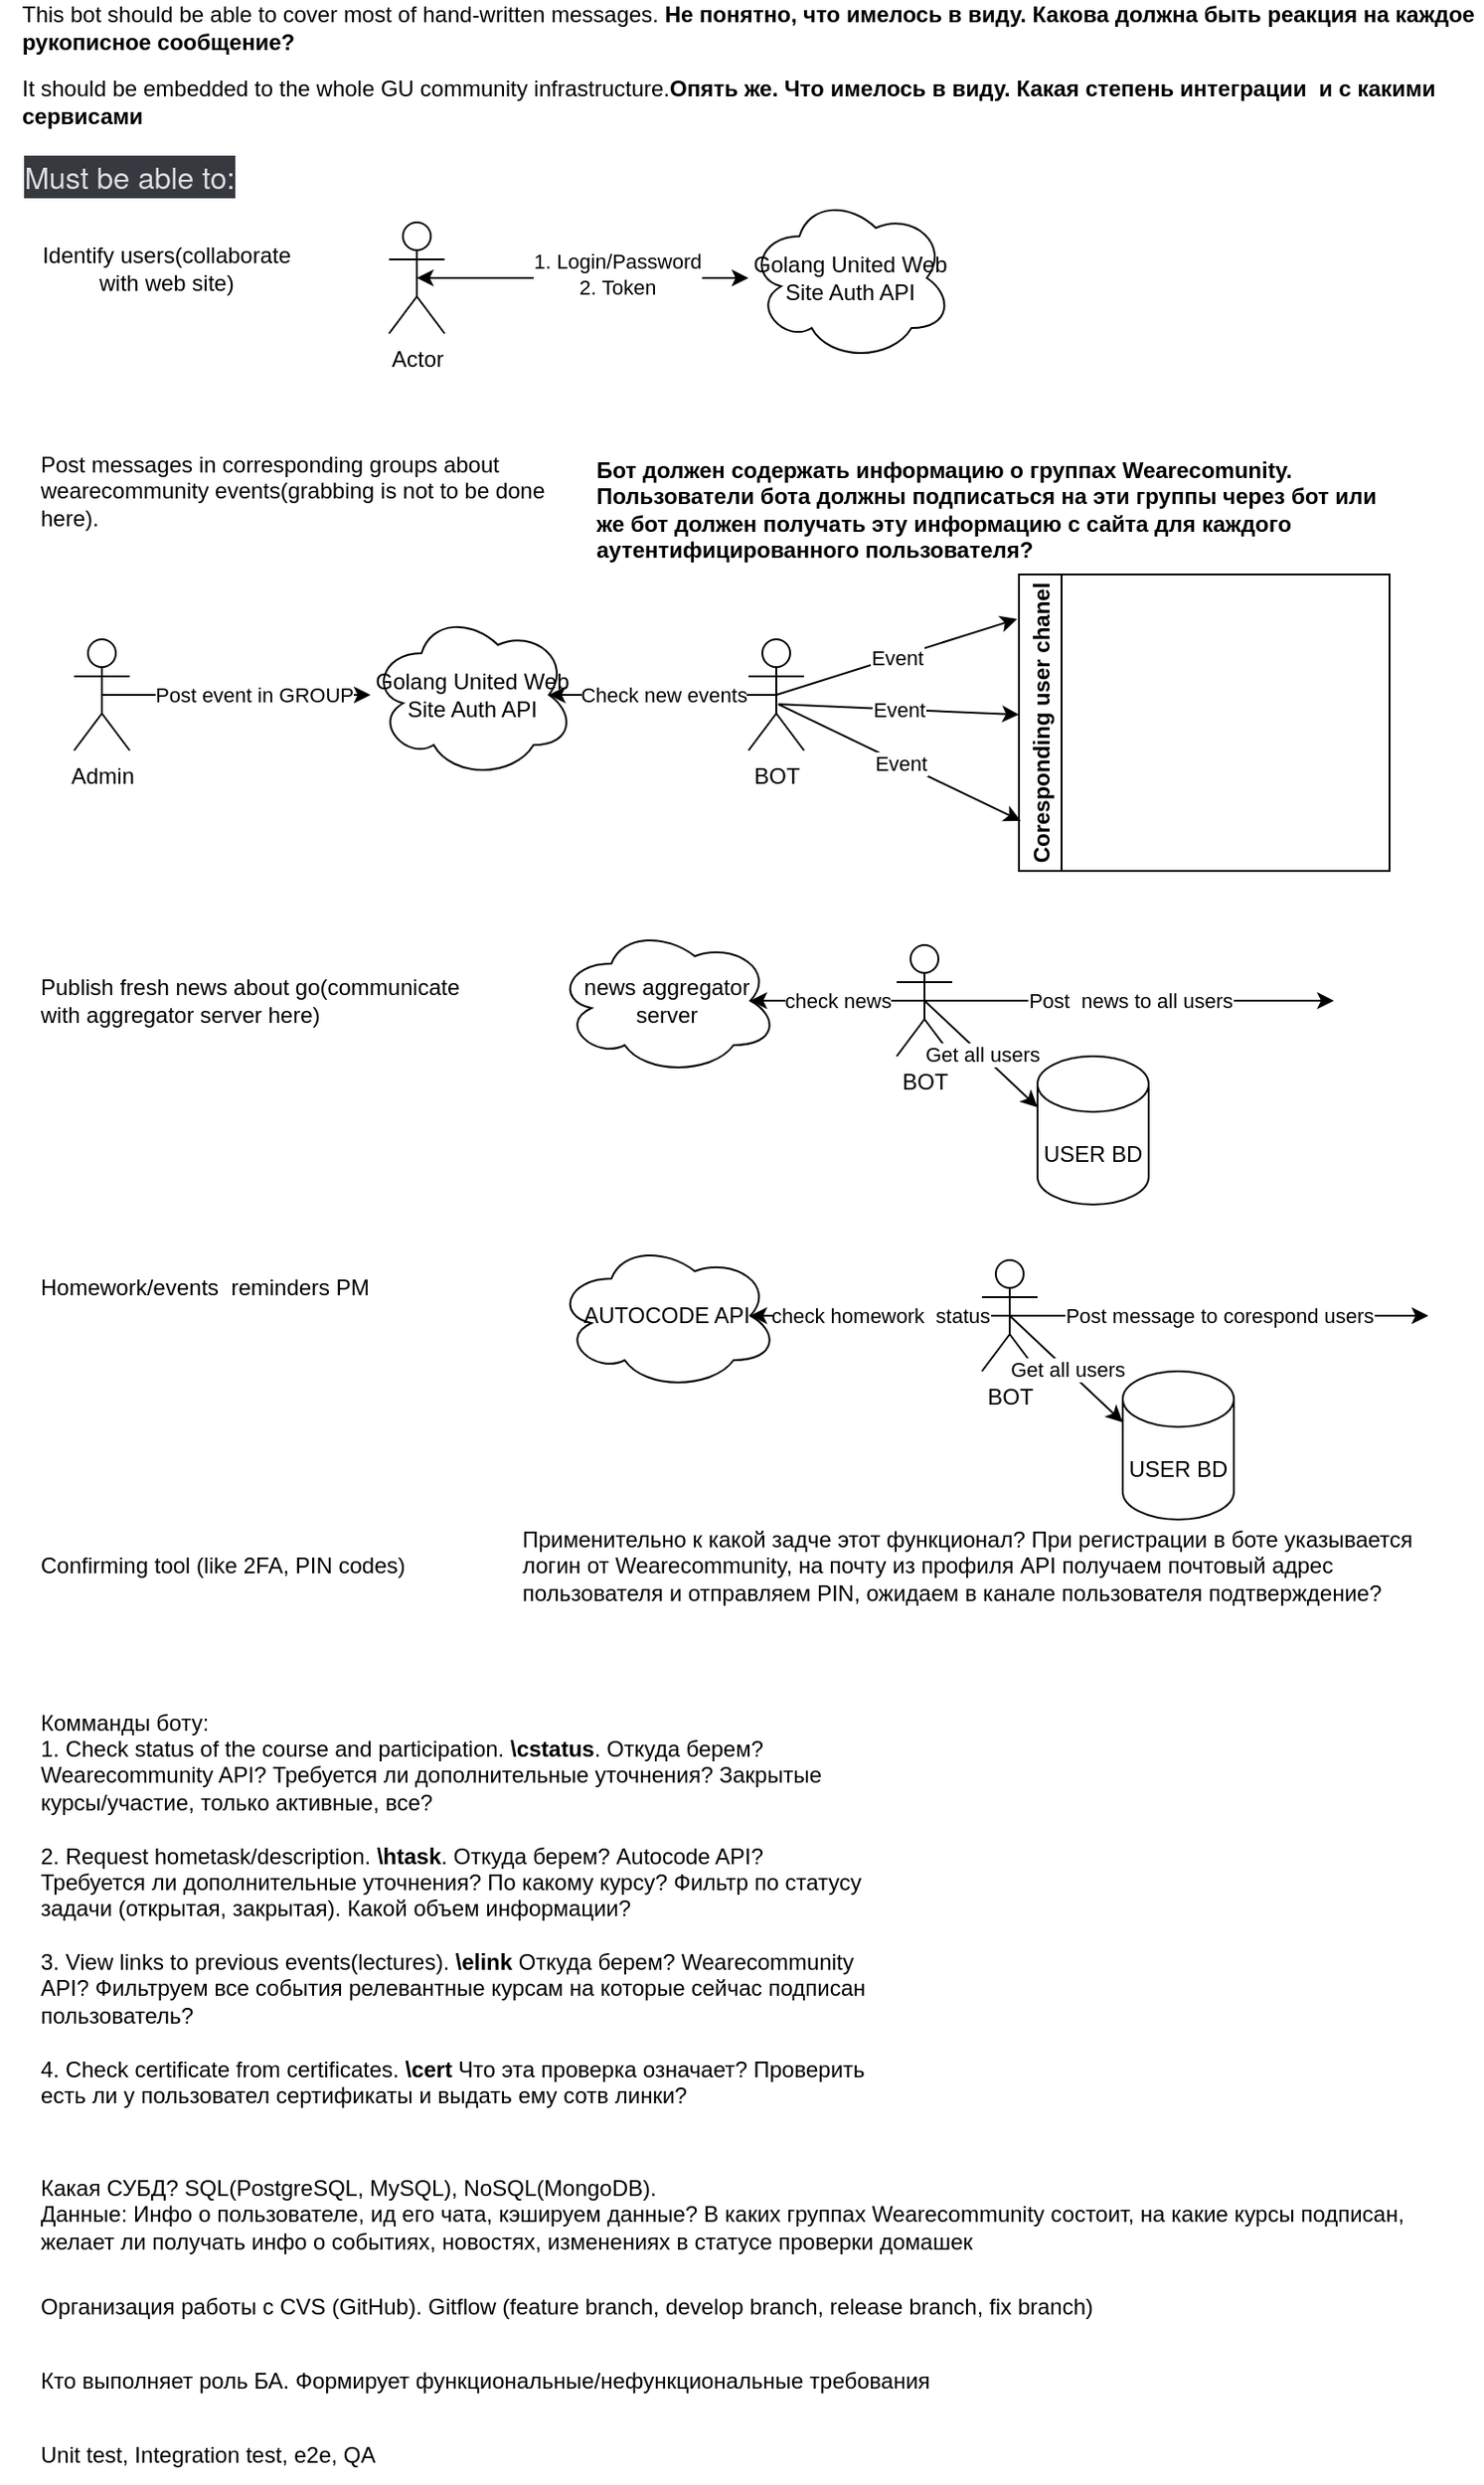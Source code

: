<mxfile version="20.3.7" type="github">
  <diagram id="NuDOtJG8TD-ys9CqmtJ7" name="Страница 1">
    <mxGraphModel dx="868" dy="460" grid="1" gridSize="10" guides="1" tooltips="1" connect="1" arrows="1" fold="1" page="1" pageScale="1" pageWidth="827" pageHeight="1169" math="0" shadow="0">
      <root>
        <mxCell id="0" />
        <mxCell id="1" parent="0" />
        <mxCell id="jUb1sBOBOLr7_-jceM8G-1" value="This bot should be able to cover most of hand-written messages. &lt;b&gt;Не понятно, что имелось в виду. Какова должна быть реакция на каждое рукописное сообщение?&lt;/b&gt;" style="text;html=1;strokeColor=none;fillColor=none;align=left;verticalAlign=middle;whiteSpace=wrap;rounded=0;" vertex="1" parent="1">
          <mxGeometry x="20" y="30" width="790" height="30" as="geometry" />
        </mxCell>
        <mxCell id="jUb1sBOBOLr7_-jceM8G-2" value="It should be embedded to the whole GU community infrastructure.&lt;b&gt;Опять же. Что имелось в виду. Какая степень интеграции&amp;nbsp; и с какими сервисами&lt;/b&gt;" style="text;html=1;strokeColor=none;fillColor=none;align=left;verticalAlign=middle;whiteSpace=wrap;rounded=0;" vertex="1" parent="1">
          <mxGeometry x="20" y="70" width="790" height="30" as="geometry" />
        </mxCell>
        <mxCell id="jUb1sBOBOLr7_-jceM8G-3" value="&lt;span style=&quot;color: rgb(220, 221, 222); font-family: Whitney, &amp;quot;Helvetica Neue&amp;quot;, Helvetica, Arial, sans-serif; font-size: 16px; text-align: left; background-color: rgb(54, 57, 63);&quot;&gt;Must be able to:&lt;/span&gt;" style="text;html=1;strokeColor=none;fillColor=none;align=center;verticalAlign=middle;whiteSpace=wrap;rounded=0;" vertex="1" parent="1">
          <mxGeometry x="10" y="110" width="140" height="30" as="geometry" />
        </mxCell>
        <mxCell id="jUb1sBOBOLr7_-jceM8G-4" value="Identify users(collaborate with web site)" style="text;html=1;strokeColor=none;fillColor=none;align=center;verticalAlign=middle;whiteSpace=wrap;rounded=0;" vertex="1" parent="1">
          <mxGeometry x="30" y="160" width="140" height="30" as="geometry" />
        </mxCell>
        <mxCell id="jUb1sBOBOLr7_-jceM8G-5" value="Golang United Web Site Auth API" style="ellipse;shape=cloud;whiteSpace=wrap;html=1;" vertex="1" parent="1">
          <mxGeometry x="414" y="135" width="110" height="90" as="geometry" />
        </mxCell>
        <mxCell id="jUb1sBOBOLr7_-jceM8G-6" value="Actor" style="shape=umlActor;verticalLabelPosition=bottom;verticalAlign=top;html=1;outlineConnect=0;" vertex="1" parent="1">
          <mxGeometry x="220" y="150" width="30" height="60" as="geometry" />
        </mxCell>
        <mxCell id="jUb1sBOBOLr7_-jceM8G-7" value="" style="endArrow=classic;startArrow=classic;html=1;rounded=0;exitX=0.5;exitY=0.5;exitDx=0;exitDy=0;exitPerimeter=0;" edge="1" parent="1" source="jUb1sBOBOLr7_-jceM8G-6" target="jUb1sBOBOLr7_-jceM8G-5">
          <mxGeometry width="50" height="50" relative="1" as="geometry">
            <mxPoint x="330" y="210" as="sourcePoint" />
            <mxPoint x="380" y="160" as="targetPoint" />
          </mxGeometry>
        </mxCell>
        <mxCell id="jUb1sBOBOLr7_-jceM8G-8" value="1. Login/Password&lt;br&gt;2. Token" style="edgeLabel;html=1;align=center;verticalAlign=middle;resizable=0;points=[];" vertex="1" connectable="0" parent="jUb1sBOBOLr7_-jceM8G-7">
          <mxGeometry x="0.207" y="2" relative="1" as="geometry">
            <mxPoint as="offset" />
          </mxGeometry>
        </mxCell>
        <mxCell id="jUb1sBOBOLr7_-jceM8G-9" value="Post messages in corresponding groups about wearecommunity events(grabbing is not to be done here)." style="text;html=1;strokeColor=none;fillColor=none;align=left;verticalAlign=middle;whiteSpace=wrap;rounded=0;" vertex="1" parent="1">
          <mxGeometry x="30" y="280" width="300" height="30" as="geometry" />
        </mxCell>
        <mxCell id="jUb1sBOBOLr7_-jceM8G-10" value="Бот должен содержать информацию о группах Wearecomunity. Пользователи бота должны подписаться на эти группы через бот или же бот должен получать эту информацию с сайта для каждого аутентифицированного пользователя?" style="text;html=1;strokeColor=none;fillColor=none;align=left;verticalAlign=middle;whiteSpace=wrap;rounded=0;fontStyle=1" vertex="1" parent="1">
          <mxGeometry x="330" y="270" width="440" height="70" as="geometry" />
        </mxCell>
        <mxCell id="jUb1sBOBOLr7_-jceM8G-11" value="Golang United Web Site Auth API" style="ellipse;shape=cloud;whiteSpace=wrap;html=1;" vertex="1" parent="1">
          <mxGeometry x="210" y="360" width="110" height="90" as="geometry" />
        </mxCell>
        <mxCell id="jUb1sBOBOLr7_-jceM8G-12" value="Admin" style="shape=umlActor;verticalLabelPosition=bottom;verticalAlign=top;html=1;outlineConnect=0;" vertex="1" parent="1">
          <mxGeometry x="50" y="375" width="30" height="60" as="geometry" />
        </mxCell>
        <mxCell id="jUb1sBOBOLr7_-jceM8G-13" value="" style="endArrow=classic;html=1;rounded=0;exitX=0.5;exitY=0.5;exitDx=0;exitDy=0;exitPerimeter=0;" edge="1" parent="1" source="jUb1sBOBOLr7_-jceM8G-12" target="jUb1sBOBOLr7_-jceM8G-11">
          <mxGeometry width="50" height="50" relative="1" as="geometry">
            <mxPoint x="330" y="330" as="sourcePoint" />
            <mxPoint x="380" y="280" as="targetPoint" />
          </mxGeometry>
        </mxCell>
        <mxCell id="jUb1sBOBOLr7_-jceM8G-14" value="Post event in GROUP" style="edgeLabel;html=1;align=center;verticalAlign=middle;resizable=0;points=[];" vertex="1" connectable="0" parent="jUb1sBOBOLr7_-jceM8G-13">
          <mxGeometry x="0.131" relative="1" as="geometry">
            <mxPoint as="offset" />
          </mxGeometry>
        </mxCell>
        <mxCell id="jUb1sBOBOLr7_-jceM8G-15" value="BOT" style="shape=umlActor;verticalLabelPosition=bottom;verticalAlign=top;html=1;outlineConnect=0;" vertex="1" parent="1">
          <mxGeometry x="414" y="375" width="30" height="60" as="geometry" />
        </mxCell>
        <mxCell id="jUb1sBOBOLr7_-jceM8G-18" value="Check new events" style="endArrow=classic;html=1;rounded=0;entryX=0.875;entryY=0.5;entryDx=0;entryDy=0;entryPerimeter=0;exitX=0.5;exitY=0.5;exitDx=0;exitDy=0;exitPerimeter=0;" edge="1" parent="1" source="jUb1sBOBOLr7_-jceM8G-15" target="jUb1sBOBOLr7_-jceM8G-11">
          <mxGeometry width="50" height="50" relative="1" as="geometry">
            <mxPoint x="330" y="360" as="sourcePoint" />
            <mxPoint x="380" y="310" as="targetPoint" />
          </mxGeometry>
        </mxCell>
        <mxCell id="jUb1sBOBOLr7_-jceM8G-19" value="Coresponding user chanel" style="swimlane;horizontal=0;" vertex="1" parent="1">
          <mxGeometry x="560" y="340" width="200" height="160" as="geometry" />
        </mxCell>
        <mxCell id="jUb1sBOBOLr7_-jceM8G-21" value="Event" style="endArrow=classic;html=1;rounded=0;exitX=0.5;exitY=0.5;exitDx=0;exitDy=0;exitPerimeter=0;entryX=-0.005;entryY=0.15;entryDx=0;entryDy=0;entryPerimeter=0;" edge="1" parent="1" source="jUb1sBOBOLr7_-jceM8G-15" target="jUb1sBOBOLr7_-jceM8G-19">
          <mxGeometry relative="1" as="geometry">
            <mxPoint x="310" y="340" as="sourcePoint" />
            <mxPoint x="410" y="340" as="targetPoint" />
          </mxGeometry>
        </mxCell>
        <mxCell id="jUb1sBOBOLr7_-jceM8G-22" value="Event" style="edgeLabel;resizable=0;html=1;align=center;verticalAlign=middle;" connectable="0" vertex="1" parent="jUb1sBOBOLr7_-jceM8G-21">
          <mxGeometry relative="1" as="geometry" />
        </mxCell>
        <mxCell id="jUb1sBOBOLr7_-jceM8G-23" value="" style="endArrow=classic;html=1;rounded=0;" edge="1" parent="1" target="jUb1sBOBOLr7_-jceM8G-19">
          <mxGeometry relative="1" as="geometry">
            <mxPoint x="430" y="410" as="sourcePoint" />
            <mxPoint x="569" y="374" as="targetPoint" />
          </mxGeometry>
        </mxCell>
        <mxCell id="jUb1sBOBOLr7_-jceM8G-24" value="Event" style="edgeLabel;resizable=0;html=1;align=center;verticalAlign=middle;" connectable="0" vertex="1" parent="jUb1sBOBOLr7_-jceM8G-23">
          <mxGeometry relative="1" as="geometry" />
        </mxCell>
        <mxCell id="jUb1sBOBOLr7_-jceM8G-25" value="" style="endArrow=classic;html=1;rounded=0;entryX=0.005;entryY=0.831;entryDx=0;entryDy=0;entryPerimeter=0;" edge="1" parent="1" target="jUb1sBOBOLr7_-jceM8G-19">
          <mxGeometry relative="1" as="geometry">
            <mxPoint x="430" y="410" as="sourcePoint" />
            <mxPoint x="570" y="425.652" as="targetPoint" />
          </mxGeometry>
        </mxCell>
        <mxCell id="jUb1sBOBOLr7_-jceM8G-26" value="Event" style="edgeLabel;resizable=0;html=1;align=center;verticalAlign=middle;" connectable="0" vertex="1" parent="jUb1sBOBOLr7_-jceM8G-25">
          <mxGeometry relative="1" as="geometry" />
        </mxCell>
        <mxCell id="jUb1sBOBOLr7_-jceM8G-27" value="Publish fresh news about go(communicate with aggregator server here)" style="text;html=1;strokeColor=none;fillColor=none;align=left;verticalAlign=middle;whiteSpace=wrap;rounded=0;" vertex="1" parent="1">
          <mxGeometry x="30" y="555" width="230" height="30" as="geometry" />
        </mxCell>
        <mxCell id="jUb1sBOBOLr7_-jceM8G-28" value="news aggregator server" style="ellipse;shape=cloud;whiteSpace=wrap;html=1;" vertex="1" parent="1">
          <mxGeometry x="310" y="530" width="120" height="80" as="geometry" />
        </mxCell>
        <mxCell id="jUb1sBOBOLr7_-jceM8G-29" value="BOT" style="shape=umlActor;verticalLabelPosition=bottom;verticalAlign=top;html=1;outlineConnect=0;" vertex="1" parent="1">
          <mxGeometry x="494" y="540" width="30" height="60" as="geometry" />
        </mxCell>
        <mxCell id="jUb1sBOBOLr7_-jceM8G-30" value="" style="endArrow=classic;html=1;rounded=0;entryX=0.875;entryY=0.5;entryDx=0;entryDy=0;entryPerimeter=0;exitX=0.5;exitY=0.5;exitDx=0;exitDy=0;exitPerimeter=0;" edge="1" parent="1" source="jUb1sBOBOLr7_-jceM8G-29" target="jUb1sBOBOLr7_-jceM8G-28">
          <mxGeometry relative="1" as="geometry">
            <mxPoint x="330" y="480" as="sourcePoint" />
            <mxPoint x="430" y="480" as="targetPoint" />
          </mxGeometry>
        </mxCell>
        <mxCell id="jUb1sBOBOLr7_-jceM8G-31" value="check news" style="edgeLabel;resizable=0;html=1;align=center;verticalAlign=middle;" connectable="0" vertex="1" parent="jUb1sBOBOLr7_-jceM8G-30">
          <mxGeometry relative="1" as="geometry" />
        </mxCell>
        <mxCell id="jUb1sBOBOLr7_-jceM8G-32" value="USER BD" style="shape=cylinder3;whiteSpace=wrap;html=1;boundedLbl=1;backgroundOutline=1;size=15;" vertex="1" parent="1">
          <mxGeometry x="570" y="600" width="60" height="80" as="geometry" />
        </mxCell>
        <mxCell id="jUb1sBOBOLr7_-jceM8G-34" value="" style="endArrow=classic;html=1;rounded=0;entryX=0;entryY=0;entryDx=0;entryDy=27.5;entryPerimeter=0;exitX=0.5;exitY=0.5;exitDx=0;exitDy=0;exitPerimeter=0;" edge="1" parent="1" source="jUb1sBOBOLr7_-jceM8G-29" target="jUb1sBOBOLr7_-jceM8G-32">
          <mxGeometry relative="1" as="geometry">
            <mxPoint x="330" y="480" as="sourcePoint" />
            <mxPoint x="430" y="480" as="targetPoint" />
          </mxGeometry>
        </mxCell>
        <mxCell id="jUb1sBOBOLr7_-jceM8G-35" value="Get all users" style="edgeLabel;resizable=0;html=1;align=center;verticalAlign=middle;" connectable="0" vertex="1" parent="jUb1sBOBOLr7_-jceM8G-34">
          <mxGeometry relative="1" as="geometry" />
        </mxCell>
        <mxCell id="jUb1sBOBOLr7_-jceM8G-36" value="" style="endArrow=classic;html=1;rounded=0;exitX=0.5;exitY=0.5;exitDx=0;exitDy=0;exitPerimeter=0;" edge="1" parent="1" source="jUb1sBOBOLr7_-jceM8G-29">
          <mxGeometry relative="1" as="geometry">
            <mxPoint x="330" y="480" as="sourcePoint" />
            <mxPoint x="730" y="570" as="targetPoint" />
          </mxGeometry>
        </mxCell>
        <mxCell id="jUb1sBOBOLr7_-jceM8G-37" value="Post&amp;nbsp; news to all users" style="edgeLabel;resizable=0;html=1;align=center;verticalAlign=middle;" connectable="0" vertex="1" parent="jUb1sBOBOLr7_-jceM8G-36">
          <mxGeometry relative="1" as="geometry" />
        </mxCell>
        <mxCell id="jUb1sBOBOLr7_-jceM8G-38" value="Homework/events&amp;nbsp; reminders PM" style="text;html=1;strokeColor=none;fillColor=none;align=left;verticalAlign=middle;whiteSpace=wrap;rounded=0;" vertex="1" parent="1">
          <mxGeometry x="30" y="710" width="190" height="30" as="geometry" />
        </mxCell>
        <mxCell id="jUb1sBOBOLr7_-jceM8G-39" value="AUTOCODE API" style="ellipse;shape=cloud;whiteSpace=wrap;html=1;" vertex="1" parent="1">
          <mxGeometry x="310" y="700" width="120" height="80" as="geometry" />
        </mxCell>
        <mxCell id="jUb1sBOBOLr7_-jceM8G-44" value="BOT" style="shape=umlActor;verticalLabelPosition=bottom;verticalAlign=top;html=1;outlineConnect=0;" vertex="1" parent="1">
          <mxGeometry x="540" y="710" width="30" height="60" as="geometry" />
        </mxCell>
        <mxCell id="jUb1sBOBOLr7_-jceM8G-46" value="USER BD" style="shape=cylinder3;whiteSpace=wrap;html=1;boundedLbl=1;backgroundOutline=1;size=15;" vertex="1" parent="1">
          <mxGeometry x="616" y="770" width="60" height="80" as="geometry" />
        </mxCell>
        <mxCell id="jUb1sBOBOLr7_-jceM8G-47" value="" style="endArrow=classic;html=1;rounded=0;entryX=0;entryY=0;entryDx=0;entryDy=27.5;entryPerimeter=0;exitX=0.5;exitY=0.5;exitDx=0;exitDy=0;exitPerimeter=0;" edge="1" parent="1" source="jUb1sBOBOLr7_-jceM8G-44" target="jUb1sBOBOLr7_-jceM8G-46">
          <mxGeometry relative="1" as="geometry">
            <mxPoint x="376" y="650" as="sourcePoint" />
            <mxPoint x="476" y="650" as="targetPoint" />
          </mxGeometry>
        </mxCell>
        <mxCell id="jUb1sBOBOLr7_-jceM8G-48" value="Get all users" style="edgeLabel;resizable=0;html=1;align=center;verticalAlign=middle;" connectable="0" vertex="1" parent="jUb1sBOBOLr7_-jceM8G-47">
          <mxGeometry relative="1" as="geometry" />
        </mxCell>
        <mxCell id="jUb1sBOBOLr7_-jceM8G-49" value="" style="endArrow=classic;html=1;rounded=0;entryX=0.875;entryY=0.5;entryDx=0;entryDy=0;entryPerimeter=0;exitX=0.5;exitY=0.5;exitDx=0;exitDy=0;exitPerimeter=0;" edge="1" parent="1" source="jUb1sBOBOLr7_-jceM8G-44" target="jUb1sBOBOLr7_-jceM8G-39">
          <mxGeometry relative="1" as="geometry">
            <mxPoint x="522" y="750" as="sourcePoint" />
            <mxPoint x="428" y="750" as="targetPoint" />
          </mxGeometry>
        </mxCell>
        <mxCell id="jUb1sBOBOLr7_-jceM8G-50" value="check homework&amp;nbsp; status" style="edgeLabel;resizable=0;html=1;align=center;verticalAlign=middle;" connectable="0" vertex="1" parent="jUb1sBOBOLr7_-jceM8G-49">
          <mxGeometry relative="1" as="geometry" />
        </mxCell>
        <mxCell id="jUb1sBOBOLr7_-jceM8G-51" value="" style="endArrow=classic;html=1;rounded=0;" edge="1" parent="1">
          <mxGeometry relative="1" as="geometry">
            <mxPoint x="555" y="740" as="sourcePoint" />
            <mxPoint x="781" y="740" as="targetPoint" />
          </mxGeometry>
        </mxCell>
        <mxCell id="jUb1sBOBOLr7_-jceM8G-52" value="Post message to corespond users" style="edgeLabel;resizable=0;html=1;align=center;verticalAlign=middle;" connectable="0" vertex="1" parent="jUb1sBOBOLr7_-jceM8G-51">
          <mxGeometry relative="1" as="geometry" />
        </mxCell>
        <mxCell id="jUb1sBOBOLr7_-jceM8G-53" value="Confirming tool (like 2FA, PIN codes)" style="text;html=1;strokeColor=none;fillColor=none;align=left;verticalAlign=middle;whiteSpace=wrap;rounded=0;" vertex="1" parent="1">
          <mxGeometry x="30" y="860" width="210" height="30" as="geometry" />
        </mxCell>
        <mxCell id="jUb1sBOBOLr7_-jceM8G-54" value="Применительно к какой задче этот функционал? При регистрации в боте указывается логин от Wearecommunity, на почту из профиля API получаем почтовый адрес пользователя и отправляем PIN, ожидаем в канале пользователя подтверждение?" style="text;html=1;strokeColor=none;fillColor=none;align=left;verticalAlign=middle;whiteSpace=wrap;rounded=0;" vertex="1" parent="1">
          <mxGeometry x="290" y="860" width="510" height="30" as="geometry" />
        </mxCell>
        <mxCell id="jUb1sBOBOLr7_-jceM8G-55" value="Комманды боту:&lt;br&gt;1.&amp;nbsp;Check status of the course and participation. &lt;b&gt;\cstatus&lt;/b&gt;. Откуда берем? Wearecommunity API? Требуется ли дополнительные уточнения? Закрытые курсы/участие, только активные, все?&lt;br&gt;&lt;br&gt;2.&amp;nbsp;Request hometask/description. &lt;b&gt;\htask&lt;/b&gt;. Откуда берем? Autocode API? Требуется ли дополнительные уточнения? По какому курсу? Фильтр по статусу задачи (открытая, закрытая). Какой объем информации?&lt;br&gt;&lt;br&gt;3.&amp;nbsp;View links to previous events(lectures). &lt;b&gt;\elink&amp;nbsp;&lt;/b&gt;Откуда берем? Wearecommunity API? Фильтруем все события релевантные курсам на которые сейчас подписан пользователь?&lt;br&gt;&lt;br&gt;4.&amp;nbsp;Check certificate from certificates. &lt;b&gt;\cert&amp;nbsp;&lt;/b&gt;Что эта проверка означает? Проверить есть ли у пользовател сертификаты и выдать ему сотв линки?" style="text;html=1;strokeColor=none;fillColor=none;align=left;verticalAlign=middle;whiteSpace=wrap;rounded=0;" vertex="1" parent="1">
          <mxGeometry x="30" y="930" width="450" height="260" as="geometry" />
        </mxCell>
        <mxCell id="jUb1sBOBOLr7_-jceM8G-56" value="Какая СУБД? SQL(PostgreSQL, MySQL), NoSQL(MongoDB).&lt;br&gt;Данные: Инфо о пользователе, ид его чата, кэшируем данные? В каких группах Wearecommunity состоит, на какие курсы подписан, желает ли получать инфо о событиях, новостях, изменениях в статусе проверки домашек" style="text;html=1;strokeColor=none;fillColor=none;align=left;verticalAlign=middle;whiteSpace=wrap;rounded=0;" vertex="1" parent="1">
          <mxGeometry x="30" y="1210" width="740" height="30" as="geometry" />
        </mxCell>
        <mxCell id="jUb1sBOBOLr7_-jceM8G-57" value="Организация работы с CVS (GitHub). Gitflow (feature branch, develop branch, release branch, fix branch)" style="text;html=1;strokeColor=none;fillColor=none;align=left;verticalAlign=middle;whiteSpace=wrap;rounded=0;" vertex="1" parent="1">
          <mxGeometry x="30" y="1260" width="760" height="30" as="geometry" />
        </mxCell>
        <mxCell id="jUb1sBOBOLr7_-jceM8G-58" value="Кто выполняет роль БА. Формирует функциональные/нефункциональные требования" style="text;html=1;strokeColor=none;fillColor=none;align=left;verticalAlign=middle;whiteSpace=wrap;rounded=0;" vertex="1" parent="1">
          <mxGeometry x="30" y="1300" width="710" height="30" as="geometry" />
        </mxCell>
        <mxCell id="jUb1sBOBOLr7_-jceM8G-59" value="Unit test, Integration test, e2e, QA" style="text;html=1;strokeColor=none;fillColor=none;align=left;verticalAlign=middle;whiteSpace=wrap;rounded=0;" vertex="1" parent="1">
          <mxGeometry x="30" y="1340" width="210" height="30" as="geometry" />
        </mxCell>
      </root>
    </mxGraphModel>
  </diagram>
</mxfile>
